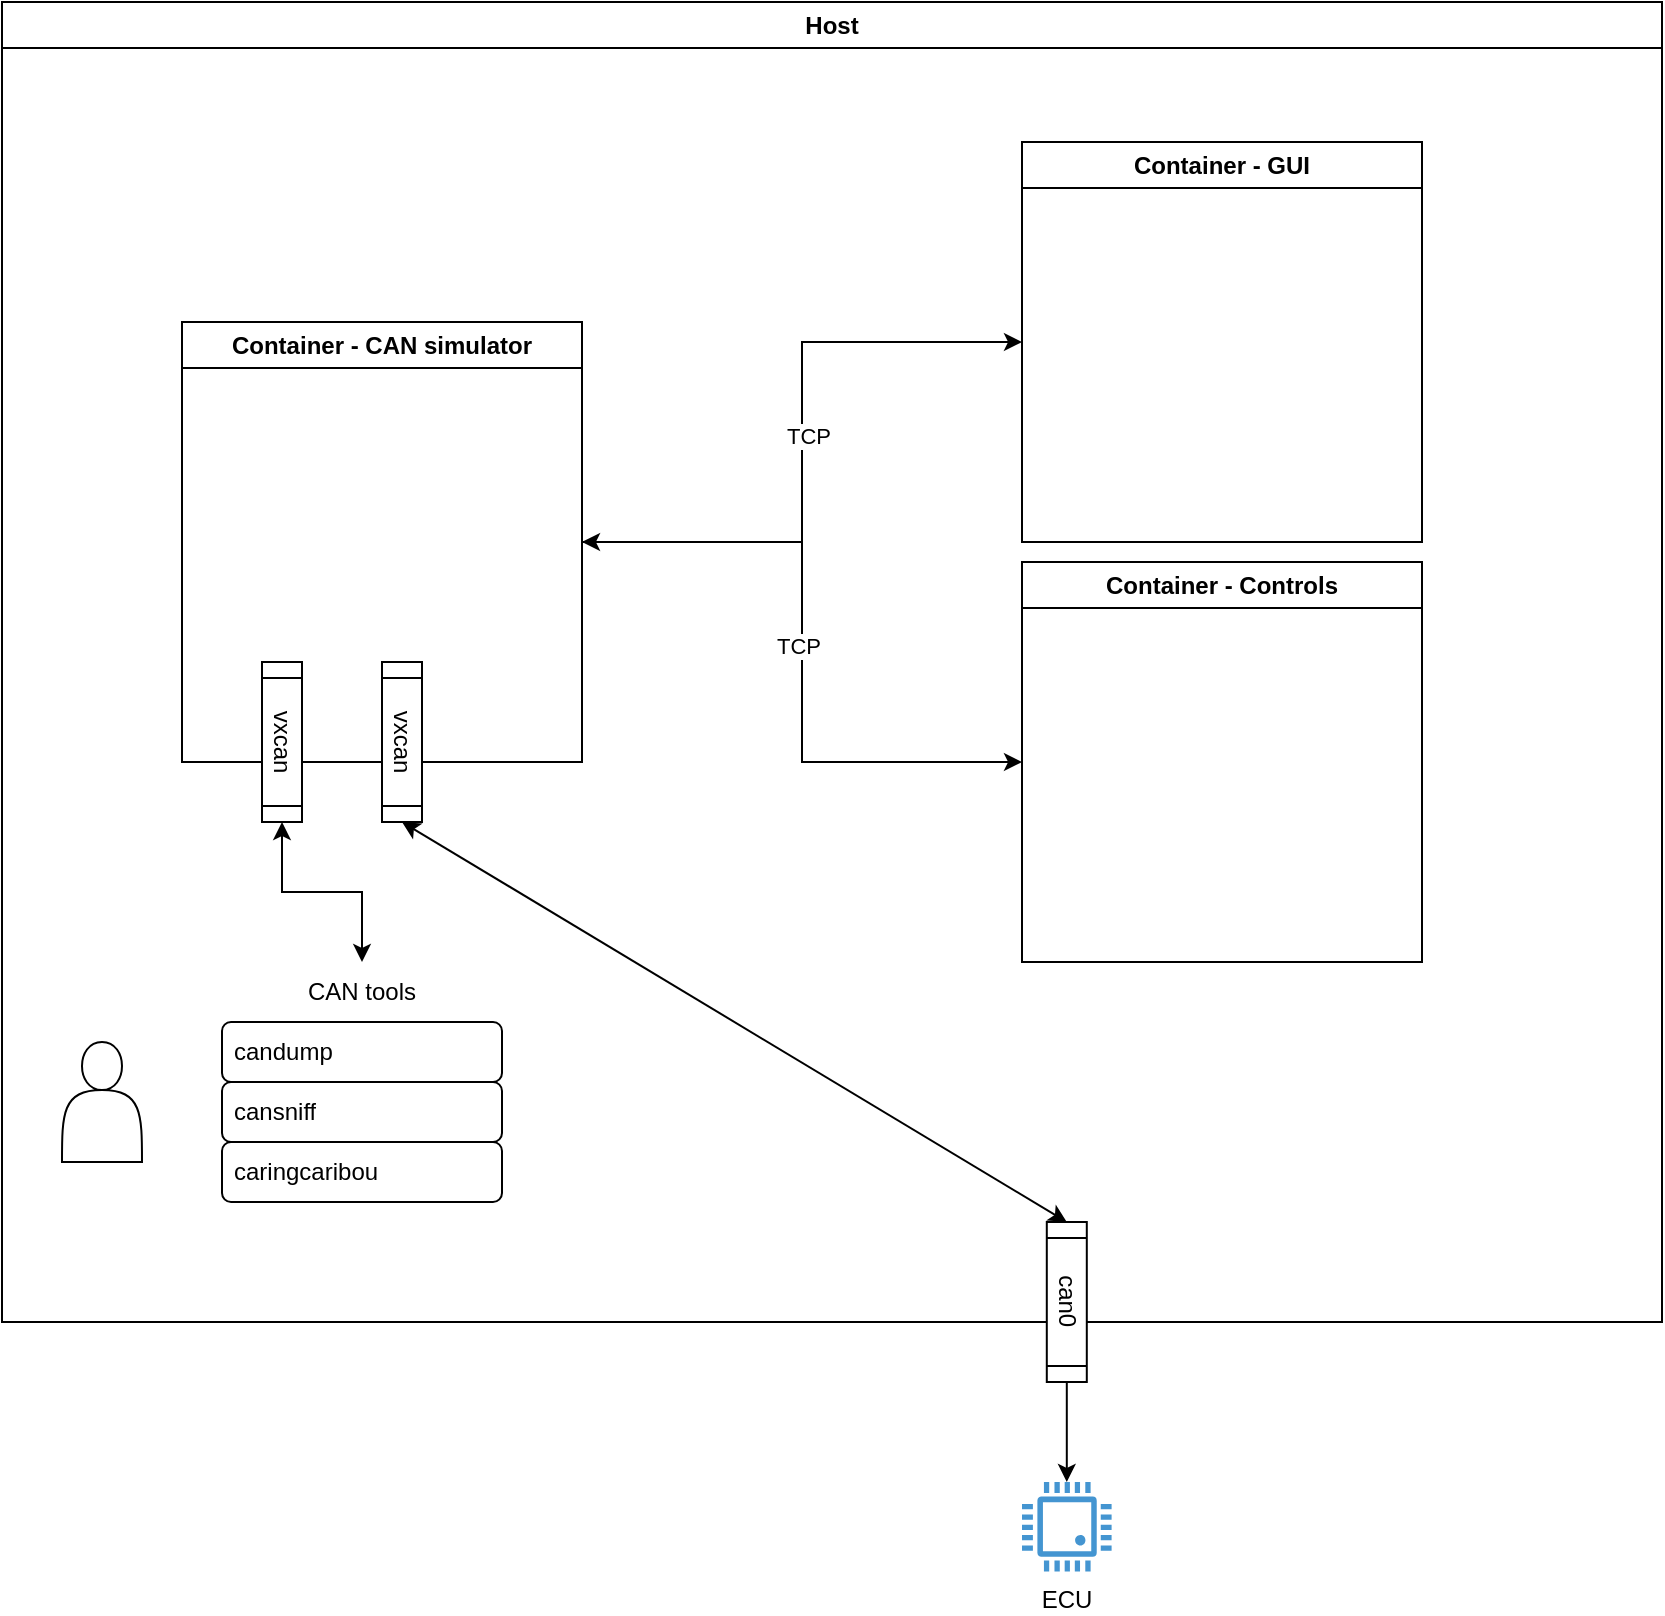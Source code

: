 <mxfile version="22.1.21" type="device">
  <diagram name="Page-1" id="KFCx-zrtSk8KoSc1lG5y">
    <mxGraphModel dx="1414" dy="683" grid="1" gridSize="10" guides="1" tooltips="1" connect="1" arrows="1" fold="1" page="1" pageScale="1" pageWidth="850" pageHeight="1100" math="0" shadow="0">
      <root>
        <mxCell id="0" />
        <mxCell id="1" parent="0" />
        <mxCell id="1OJFnhTLq1hZbmYV2B88-1" value="Host" style="swimlane;whiteSpace=wrap;html=1;" vertex="1" parent="1">
          <mxGeometry x="10" y="10" width="830" height="660" as="geometry" />
        </mxCell>
        <mxCell id="1OJFnhTLq1hZbmYV2B88-21" style="edgeStyle=orthogonalEdgeStyle;rounded=0;orthogonalLoop=1;jettySize=auto;html=1;exitX=1;exitY=0.5;exitDx=0;exitDy=0;entryX=0;entryY=0.5;entryDx=0;entryDy=0;" edge="1" parent="1OJFnhTLq1hZbmYV2B88-1" source="1OJFnhTLq1hZbmYV2B88-2" target="1OJFnhTLq1hZbmYV2B88-20">
          <mxGeometry relative="1" as="geometry" />
        </mxCell>
        <mxCell id="1OJFnhTLq1hZbmYV2B88-22" value="TCP" style="edgeLabel;html=1;align=center;verticalAlign=middle;resizable=0;points=[];" vertex="1" connectable="0" parent="1OJFnhTLq1hZbmYV2B88-21">
          <mxGeometry x="-0.018" y="-2" relative="1" as="geometry">
            <mxPoint as="offset" />
          </mxGeometry>
        </mxCell>
        <mxCell id="1OJFnhTLq1hZbmYV2B88-2" value="Container - CAN simulator " style="swimlane;whiteSpace=wrap;html=1;" vertex="1" parent="1OJFnhTLq1hZbmYV2B88-1">
          <mxGeometry x="90" y="160" width="200" height="220" as="geometry" />
        </mxCell>
        <mxCell id="1OJFnhTLq1hZbmYV2B88-9" value="vxcan" style="shape=process;whiteSpace=wrap;html=1;backgroundOutline=1;rotation=90;" vertex="1" parent="1OJFnhTLq1hZbmYV2B88-2">
          <mxGeometry x="10" y="200" width="80" height="20" as="geometry" />
        </mxCell>
        <mxCell id="1OJFnhTLq1hZbmYV2B88-18" value="vxcan" style="shape=process;whiteSpace=wrap;html=1;backgroundOutline=1;rotation=90;" vertex="1" parent="1OJFnhTLq1hZbmYV2B88-2">
          <mxGeometry x="70" y="200" width="80" height="20" as="geometry" />
        </mxCell>
        <mxCell id="1OJFnhTLq1hZbmYV2B88-3" value="" style="shape=actor;whiteSpace=wrap;html=1;" vertex="1" parent="1OJFnhTLq1hZbmYV2B88-1">
          <mxGeometry x="30" y="520" width="40" height="60" as="geometry" />
        </mxCell>
        <mxCell id="1OJFnhTLq1hZbmYV2B88-4" value="CAN tools" style="swimlane;fontStyle=0;childLayout=stackLayout;horizontal=1;startSize=30;horizontalStack=0;resizeParent=1;resizeParentMax=0;resizeLast=0;collapsible=1;marginBottom=0;whiteSpace=wrap;html=1;swimlaneLine=1;strokeColor=none;" vertex="1" parent="1OJFnhTLq1hZbmYV2B88-1">
          <mxGeometry x="110" y="480" width="140" height="120" as="geometry" />
        </mxCell>
        <mxCell id="1OJFnhTLq1hZbmYV2B88-5" value="candump&lt;span style=&quot;white-space: pre;&quot;&gt;&#x9;&lt;/span&gt;&lt;span style=&quot;white-space: pre;&quot;&gt;&#x9;&lt;/span&gt;" style="text;strokeColor=default;fillColor=none;align=left;verticalAlign=middle;spacingLeft=4;spacingRight=4;overflow=hidden;points=[[0,0.5],[1,0.5]];portConstraint=eastwest;rotatable=0;whiteSpace=wrap;html=1;rounded=1;" vertex="1" parent="1OJFnhTLq1hZbmYV2B88-4">
          <mxGeometry y="30" width="140" height="30" as="geometry" />
        </mxCell>
        <mxCell id="1OJFnhTLq1hZbmYV2B88-6" value="cansniff" style="text;strokeColor=default;fillColor=none;align=left;verticalAlign=middle;spacingLeft=4;spacingRight=4;overflow=hidden;points=[[0,0.5],[1,0.5]];portConstraint=eastwest;rotatable=0;whiteSpace=wrap;html=1;rounded=1;" vertex="1" parent="1OJFnhTLq1hZbmYV2B88-4">
          <mxGeometry y="60" width="140" height="30" as="geometry" />
        </mxCell>
        <mxCell id="1OJFnhTLq1hZbmYV2B88-7" value="caringcaribou" style="text;strokeColor=default;fillColor=none;align=left;verticalAlign=middle;spacingLeft=4;spacingRight=4;overflow=hidden;points=[[0,0.5],[1,0.5]];portConstraint=eastwest;rotatable=0;whiteSpace=wrap;html=1;glass=0;rounded=1;" vertex="1" parent="1OJFnhTLq1hZbmYV2B88-4">
          <mxGeometry y="90" width="140" height="30" as="geometry" />
        </mxCell>
        <mxCell id="1OJFnhTLq1hZbmYV2B88-12" style="edgeStyle=orthogonalEdgeStyle;rounded=0;orthogonalLoop=1;jettySize=auto;html=1;exitX=0;exitY=0.5;exitDx=0;exitDy=0;entryX=1;entryY=0.5;entryDx=0;entryDy=0;startArrow=classic;startFill=1;" edge="1" parent="1OJFnhTLq1hZbmYV2B88-1" source="1OJFnhTLq1hZbmYV2B88-8" target="1OJFnhTLq1hZbmYV2B88-2">
          <mxGeometry relative="1" as="geometry">
            <Array as="points">
              <mxPoint x="400" y="170" />
              <mxPoint x="400" y="270" />
            </Array>
          </mxGeometry>
        </mxCell>
        <mxCell id="1OJFnhTLq1hZbmYV2B88-16" value="TCP" style="edgeLabel;html=1;align=center;verticalAlign=middle;resizable=0;points=[];" vertex="1" connectable="0" parent="1OJFnhTLq1hZbmYV2B88-12">
          <mxGeometry y="3" relative="1" as="geometry">
            <mxPoint y="-3" as="offset" />
          </mxGeometry>
        </mxCell>
        <mxCell id="1OJFnhTLq1hZbmYV2B88-8" value="Container - GUI" style="swimlane;whiteSpace=wrap;html=1;" vertex="1" parent="1OJFnhTLq1hZbmYV2B88-1">
          <mxGeometry x="510" y="70" width="200" height="200" as="geometry" />
        </mxCell>
        <mxCell id="1OJFnhTLq1hZbmYV2B88-11" style="edgeStyle=orthogonalEdgeStyle;rounded=0;orthogonalLoop=1;jettySize=auto;html=1;exitX=1;exitY=0.5;exitDx=0;exitDy=0;startArrow=classic;startFill=1;" edge="1" parent="1OJFnhTLq1hZbmYV2B88-1" source="1OJFnhTLq1hZbmYV2B88-9" target="1OJFnhTLq1hZbmYV2B88-4">
          <mxGeometry relative="1" as="geometry" />
        </mxCell>
        <mxCell id="1OJFnhTLq1hZbmYV2B88-20" value="Container - Controls" style="swimlane;whiteSpace=wrap;html=1;" vertex="1" parent="1OJFnhTLq1hZbmYV2B88-1">
          <mxGeometry x="510" y="280" width="200" height="200" as="geometry" />
        </mxCell>
        <mxCell id="1OJFnhTLq1hZbmYV2B88-25" value="&lt;div&gt;can0&lt;/div&gt;" style="shape=process;whiteSpace=wrap;html=1;backgroundOutline=1;rotation=90;" vertex="1" parent="1OJFnhTLq1hZbmYV2B88-1">
          <mxGeometry x="492.4" y="640" width="80" height="20" as="geometry" />
        </mxCell>
        <mxCell id="1OJFnhTLq1hZbmYV2B88-23" value="" style="endArrow=classic;startArrow=classic;html=1;rounded=0;entryX=1;entryY=0.5;entryDx=0;entryDy=0;exitX=0;exitY=0.5;exitDx=0;exitDy=0;" edge="1" parent="1OJFnhTLq1hZbmYV2B88-1" source="1OJFnhTLq1hZbmYV2B88-25" target="1OJFnhTLq1hZbmYV2B88-18">
          <mxGeometry width="50" height="50" relative="1" as="geometry">
            <mxPoint x="530" y="740" as="sourcePoint" />
            <mxPoint x="360" y="610" as="targetPoint" />
          </mxGeometry>
        </mxCell>
        <mxCell id="1OJFnhTLq1hZbmYV2B88-19" value="ECU" style="pointerEvents=1;shadow=0;dashed=0;html=1;strokeColor=none;fillColor=#4495D1;labelPosition=center;verticalLabelPosition=bottom;verticalAlign=top;align=center;outlineConnect=0;shape=mxgraph.veeam.cpu;" vertex="1" parent="1">
          <mxGeometry x="520" y="750" width="44.8" height="44.8" as="geometry" />
        </mxCell>
        <mxCell id="1OJFnhTLq1hZbmYV2B88-26" style="edgeStyle=orthogonalEdgeStyle;rounded=0;orthogonalLoop=1;jettySize=auto;html=1;exitX=1;exitY=0.5;exitDx=0;exitDy=0;" edge="1" parent="1" source="1OJFnhTLq1hZbmYV2B88-25" target="1OJFnhTLq1hZbmYV2B88-19">
          <mxGeometry relative="1" as="geometry" />
        </mxCell>
      </root>
    </mxGraphModel>
  </diagram>
</mxfile>
